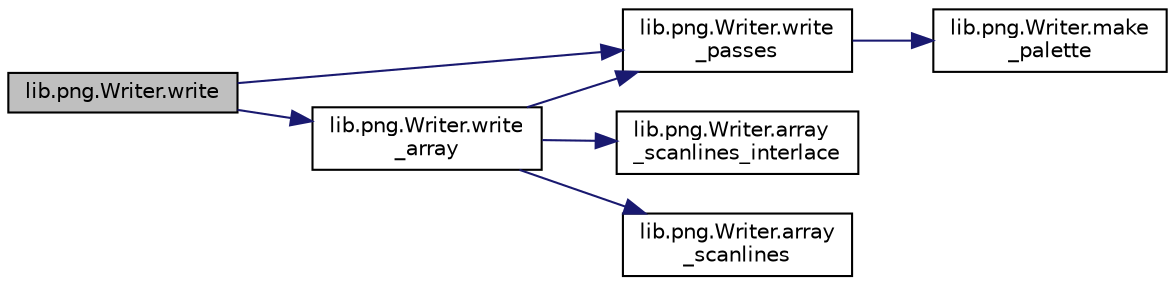 digraph "lib.png.Writer.write"
{
  edge [fontname="Helvetica",fontsize="10",labelfontname="Helvetica",labelfontsize="10"];
  node [fontname="Helvetica",fontsize="10",shape=record];
  rankdir="LR";
  Node15 [label="lib.png.Writer.write",height=0.2,width=0.4,color="black", fillcolor="grey75", style="filled", fontcolor="black"];
  Node15 -> Node16 [color="midnightblue",fontsize="10",style="solid",fontname="Helvetica"];
  Node16 [label="lib.png.Writer.write\l_array",height=0.2,width=0.4,color="black", fillcolor="white", style="filled",URL="$classlib_1_1png_1_1_writer.html#a9d00f4d4809f82d0b6d52152579aedff"];
  Node16 -> Node17 [color="midnightblue",fontsize="10",style="solid",fontname="Helvetica"];
  Node17 [label="lib.png.Writer.write\l_passes",height=0.2,width=0.4,color="black", fillcolor="white", style="filled",URL="$classlib_1_1png_1_1_writer.html#a6826050647c055bb388782a46f5fc08f"];
  Node17 -> Node18 [color="midnightblue",fontsize="10",style="solid",fontname="Helvetica"];
  Node18 [label="lib.png.Writer.make\l_palette",height=0.2,width=0.4,color="black", fillcolor="white", style="filled",URL="$classlib_1_1png_1_1_writer.html#a011e08b5ac4df1948bf7ff7a2c634490"];
  Node16 -> Node19 [color="midnightblue",fontsize="10",style="solid",fontname="Helvetica"];
  Node19 [label="lib.png.Writer.array\l_scanlines_interlace",height=0.2,width=0.4,color="black", fillcolor="white", style="filled",URL="$classlib_1_1png_1_1_writer.html#a1490da1ba99a6e8d773fcc424ed6319b"];
  Node16 -> Node20 [color="midnightblue",fontsize="10",style="solid",fontname="Helvetica"];
  Node20 [label="lib.png.Writer.array\l_scanlines",height=0.2,width=0.4,color="black", fillcolor="white", style="filled",URL="$classlib_1_1png_1_1_writer.html#ad30399faaa028e3ea5f4e3eb19b235c5"];
  Node15 -> Node17 [color="midnightblue",fontsize="10",style="solid",fontname="Helvetica"];
}
